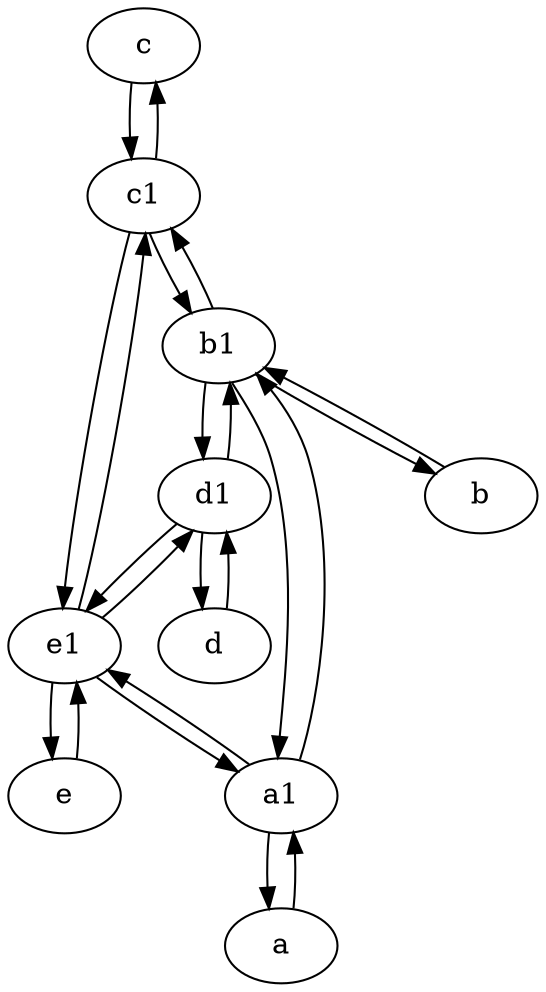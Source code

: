 digraph  {
	c [pos="20,10!"];
	d [pos="20,30!"];
	b [pos="50,20!"];
	e1 [pos="25,45!"];
	e [pos="30,50!"];
	c1 [pos="30,15!"];
	b1 [pos="45,20!"];
	a1 [pos="40,15!"];
	a [pos="40,10!"];
	d1 [pos="25,30!"];
	e1 -> a1;
	e1 -> e;
	a1 -> b1;
	e1 -> d1;
	b1 -> a1;
	b1 -> d1;
	b1 -> b;
	c1 -> e1;
	d1 -> b1;
	c1 -> c;
	a1 -> a;
	b -> b1;
	a -> a1;
	d -> d1;
	a1 -> e1;
	d1 -> e1;
	c1 -> b1;
	b1 -> c1;
	d1 -> d;
	c -> c1;
	e1 -> c1;
	e -> e1;

	}